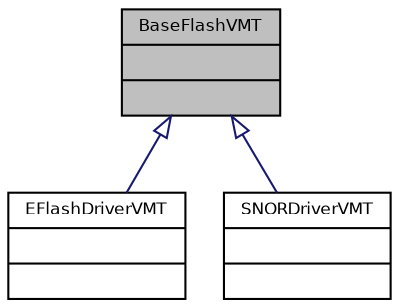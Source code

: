 digraph "BaseFlashVMT"
{
  bgcolor="transparent";
  edge [fontname="Helvetica",fontsize="8",labelfontname="Helvetica",labelfontsize="8"];
  node [fontname="Helvetica",fontsize="8",shape=record];
  Node0 [label="{BaseFlashVMT\n||}",height=0.2,width=0.4,color="black", fillcolor="grey75", style="filled", fontcolor="black"];
  Node0 -> Node1 [dir="back",color="midnightblue",fontsize="8",style="solid",arrowtail="onormal",fontname="Helvetica"];
  Node1 [label="{EFlashDriverVMT\n||}",height=0.2,width=0.4,color="black",URL="$struct_e_flash_driver_v_m_t.html",tooltip="EFlash virtual methods table. "];
  Node0 -> Node2 [dir="back",color="midnightblue",fontsize="8",style="solid",arrowtail="onormal",fontname="Helvetica"];
  Node2 [label="{SNORDriverVMT\n||}",height=0.2,width=0.4,color="black",URL="$struct_s_n_o_r_driver_v_m_t.html",tooltip="SNOR virtual methods table. "];
}
